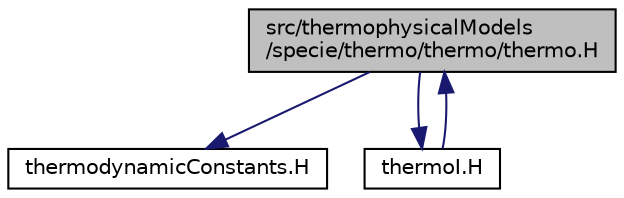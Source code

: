 digraph "src/thermophysicalModels/specie/thermo/thermo/thermo.H"
{
  bgcolor="transparent";
  edge [fontname="Helvetica",fontsize="10",labelfontname="Helvetica",labelfontsize="10"];
  node [fontname="Helvetica",fontsize="10",shape=record];
  Node1 [label="src/thermophysicalModels\l/specie/thermo/thermo/thermo.H",height=0.2,width=0.4,color="black", fillcolor="grey75", style="filled", fontcolor="black"];
  Node1 -> Node2 [color="midnightblue",fontsize="10",style="solid",fontname="Helvetica"];
  Node2 [label="thermodynamicConstants.H",height=0.2,width=0.4,color="black",URL="$a08290.html"];
  Node1 -> Node3 [color="midnightblue",fontsize="10",style="solid",fontname="Helvetica"];
  Node3 [label="thermoI.H",height=0.2,width=0.4,color="black",URL="$a10601.html"];
  Node3 -> Node1 [color="midnightblue",fontsize="10",style="solid",fontname="Helvetica"];
}
